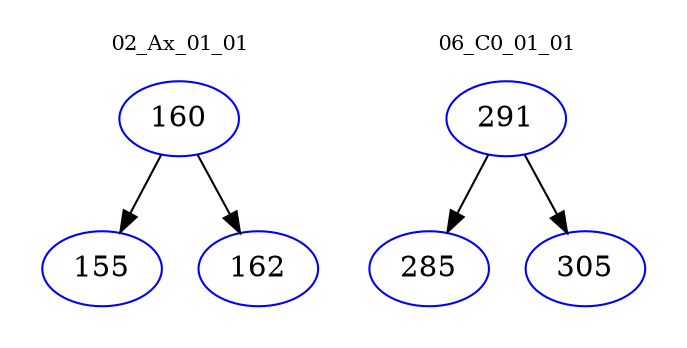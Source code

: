 digraph{
subgraph cluster_0 {
color = white
label = "02_Ax_01_01";
fontsize=10;
T0_160 [label="160", color="blue"]
T0_160 -> T0_155 [color="black"]
T0_155 [label="155", color="blue"]
T0_160 -> T0_162 [color="black"]
T0_162 [label="162", color="blue"]
}
subgraph cluster_1 {
color = white
label = "06_C0_01_01";
fontsize=10;
T1_291 [label="291", color="blue"]
T1_291 -> T1_285 [color="black"]
T1_285 [label="285", color="blue"]
T1_291 -> T1_305 [color="black"]
T1_305 [label="305", color="blue"]
}
}
